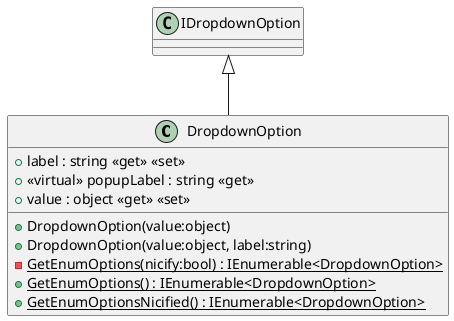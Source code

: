 @startuml
class DropdownOption {
    + DropdownOption(value:object)
    + DropdownOption(value:object, label:string)
    + label : string <<get>> <<set>>
    + <<virtual>> popupLabel : string <<get>>
    + value : object <<get>> <<set>>
    - {static} GetEnumOptions(nicify:bool) : IEnumerable<DropdownOption>
    + {static} GetEnumOptions() : IEnumerable<DropdownOption>
    + {static} GetEnumOptionsNicified() : IEnumerable<DropdownOption>
}
IDropdownOption <|-- DropdownOption
@enduml
